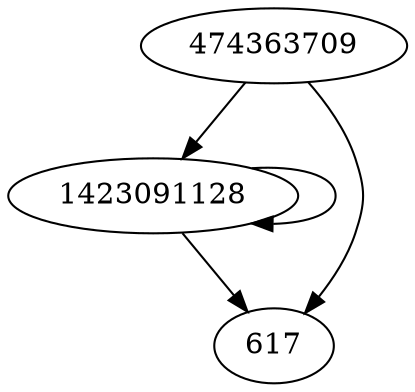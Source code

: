 digraph  {
1423091128;
617;
474363709;
1423091128 -> 617;
1423091128 -> 1423091128;
474363709 -> 1423091128;
474363709 -> 617;
}
